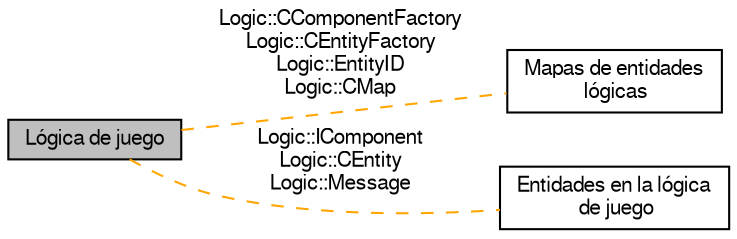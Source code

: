 digraph "Lógica de juego"
{
  edge [fontname="FreeSans",fontsize="10",labelfontname="FreeSans",labelfontsize="10"];
  node [fontname="FreeSans",fontsize="10",shape=record];
  rankdir=LR;
  Node0 [label="Lógica de juego",height=0.2,width=0.4,color="black", fillcolor="grey75", style="filled", fontcolor="black"];
  Node2 [label="Mapas de entidades\l lógicas",height=0.2,width=0.4,color="black", fillcolor="white", style="filled",URL="$group__map_group.html",tooltip="Las entidades de la capa lógica (ver Entidades en la lógica de juego) se organizan en mapas lógicos..."];
  Node1 [label="Entidades en la lógica\l de juego",height=0.2,width=0.4,color="black", fillcolor="white", style="filled",URL="$group__entity_group.html",tooltip="La gestión de entidades realizada en la capa lógica (ver Lógica de juego) utiliza una arquitectura de..."];
  Node0->Node1 [shape=plaintext, label="Logic::IComponent\nLogic::CEntity\nLogic::Message", color="orange", dir="none", style="dashed"];
  Node0->Node2 [shape=plaintext, label="Logic::CComponentFactory\nLogic::CEntityFactory\nLogic::EntityID\nLogic::CMap", color="orange", dir="none", style="dashed"];
}
